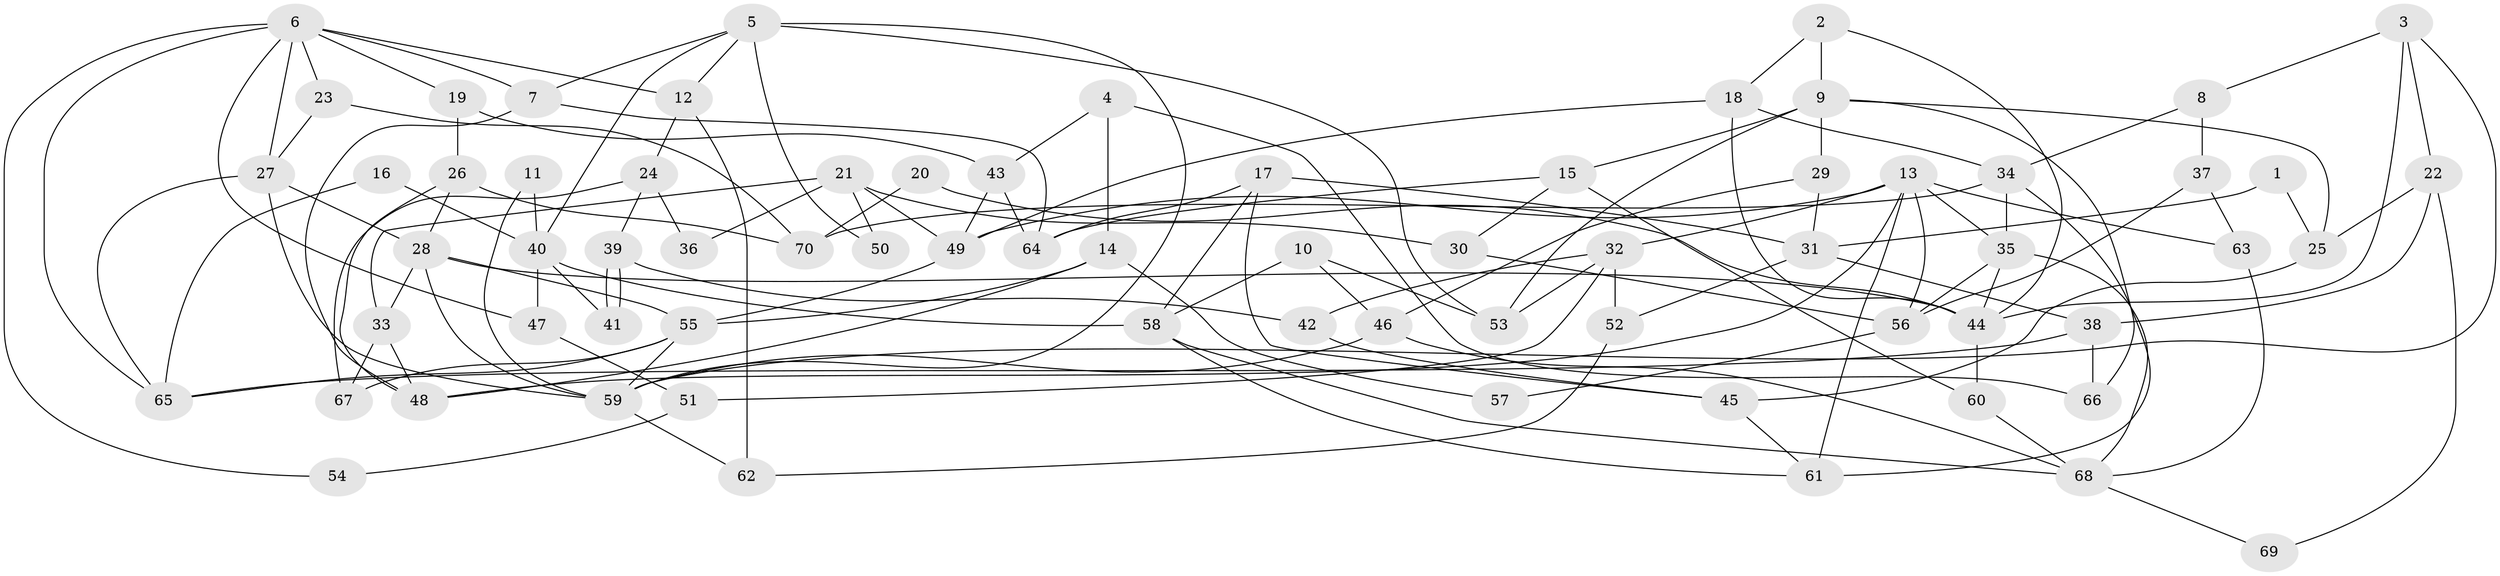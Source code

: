 // coarse degree distribution, {7: 0.22857142857142856, 5: 0.2857142857142857, 4: 0.22857142857142856, 9: 0.05714285714285714, 3: 0.11428571428571428, 8: 0.02857142857142857, 6: 0.05714285714285714}
// Generated by graph-tools (version 1.1) at 2025/37/03/04/25 23:37:05]
// undirected, 70 vertices, 140 edges
graph export_dot {
  node [color=gray90,style=filled];
  1;
  2;
  3;
  4;
  5;
  6;
  7;
  8;
  9;
  10;
  11;
  12;
  13;
  14;
  15;
  16;
  17;
  18;
  19;
  20;
  21;
  22;
  23;
  24;
  25;
  26;
  27;
  28;
  29;
  30;
  31;
  32;
  33;
  34;
  35;
  36;
  37;
  38;
  39;
  40;
  41;
  42;
  43;
  44;
  45;
  46;
  47;
  48;
  49;
  50;
  51;
  52;
  53;
  54;
  55;
  56;
  57;
  58;
  59;
  60;
  61;
  62;
  63;
  64;
  65;
  66;
  67;
  68;
  69;
  70;
  1 -- 25;
  1 -- 31;
  2 -- 18;
  2 -- 44;
  2 -- 9;
  3 -- 44;
  3 -- 59;
  3 -- 8;
  3 -- 22;
  4 -- 66;
  4 -- 14;
  4 -- 43;
  5 -- 53;
  5 -- 12;
  5 -- 7;
  5 -- 40;
  5 -- 50;
  5 -- 59;
  6 -- 27;
  6 -- 7;
  6 -- 12;
  6 -- 19;
  6 -- 23;
  6 -- 47;
  6 -- 54;
  6 -- 65;
  7 -- 48;
  7 -- 64;
  8 -- 34;
  8 -- 37;
  9 -- 29;
  9 -- 15;
  9 -- 25;
  9 -- 53;
  9 -- 66;
  10 -- 58;
  10 -- 46;
  10 -- 53;
  11 -- 59;
  11 -- 40;
  12 -- 24;
  12 -- 62;
  13 -- 56;
  13 -- 49;
  13 -- 32;
  13 -- 35;
  13 -- 48;
  13 -- 61;
  13 -- 63;
  14 -- 48;
  14 -- 55;
  14 -- 57;
  15 -- 60;
  15 -- 30;
  15 -- 64;
  16 -- 65;
  16 -- 40;
  17 -- 31;
  17 -- 64;
  17 -- 45;
  17 -- 58;
  18 -- 34;
  18 -- 44;
  18 -- 49;
  19 -- 43;
  19 -- 26;
  20 -- 70;
  20 -- 44;
  21 -- 33;
  21 -- 49;
  21 -- 30;
  21 -- 36;
  21 -- 50;
  22 -- 25;
  22 -- 38;
  22 -- 69;
  23 -- 27;
  23 -- 70;
  24 -- 67;
  24 -- 39;
  24 -- 36;
  25 -- 45;
  26 -- 28;
  26 -- 48;
  26 -- 70;
  27 -- 59;
  27 -- 65;
  27 -- 28;
  28 -- 55;
  28 -- 33;
  28 -- 44;
  28 -- 59;
  29 -- 31;
  29 -- 46;
  30 -- 56;
  31 -- 52;
  31 -- 38;
  32 -- 53;
  32 -- 42;
  32 -- 51;
  32 -- 52;
  33 -- 48;
  33 -- 67;
  34 -- 70;
  34 -- 35;
  34 -- 61;
  35 -- 56;
  35 -- 44;
  35 -- 68;
  37 -- 63;
  37 -- 56;
  38 -- 65;
  38 -- 66;
  39 -- 42;
  39 -- 41;
  39 -- 41;
  40 -- 58;
  40 -- 41;
  40 -- 47;
  42 -- 45;
  43 -- 64;
  43 -- 49;
  44 -- 60;
  45 -- 61;
  46 -- 68;
  46 -- 59;
  47 -- 51;
  49 -- 55;
  51 -- 54;
  52 -- 62;
  55 -- 59;
  55 -- 65;
  55 -- 67;
  56 -- 57;
  58 -- 61;
  58 -- 68;
  59 -- 62;
  60 -- 68;
  63 -- 68;
  68 -- 69;
}
